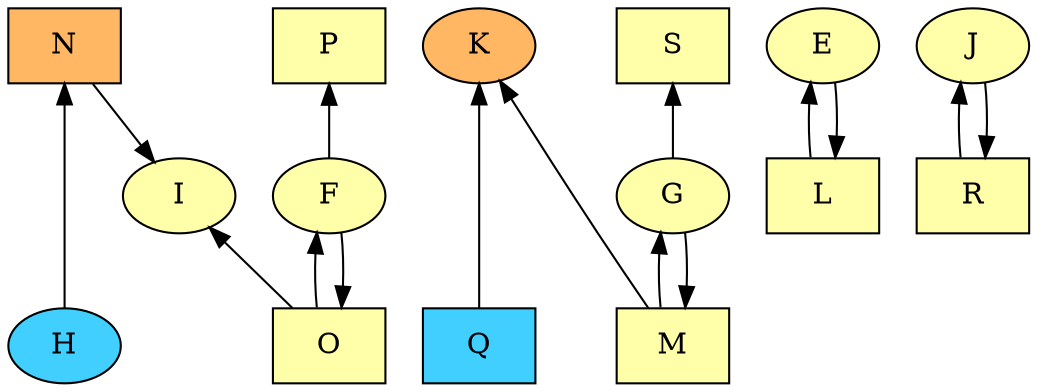 digraph {
    // Node defaults can be set here if needed
    "H" [style="filled" fillcolor="#40cfff"]
    "Q" [style="filled" fillcolor="#40cfff" shape=box]
    "K" [style="filled" fillcolor="#ffb763"]
    "N" [style="filled" fillcolor="#ffb763" shape=box]
    "E" [style="filled" fillcolor="#FFFFAA"]
    "L" [style="filled" fillcolor="#FFFFAA" shape=box]
    "P" [style="filled" fillcolor="#FFFFAA" shape=box]
    "G" [style="filled" fillcolor="#FFFFAA"]
    "M" [style="filled" fillcolor="#FFFFAA" shape=box]
    "S" [style="filled" fillcolor="#FFFFAA" shape=box]
    "O" [style="filled" fillcolor="#FFFFAA" shape=box]
    "F" [style="filled" fillcolor="#FFFFAA"]
    "I" [style="filled" fillcolor="#FFFFAA"]
    "J" [style="filled" fillcolor="#FFFFAA"]
    "R" [style="filled" fillcolor="#FFFFAA" shape=box]
    edge[labeldistance=1.5 fontsize=12]
    "E" -> "L" [style="solid" dir="back"]
    "L" -> "E" [style="solid" dir="back"]
    "P" -> "F" [style="solid" dir="back"]
    "G" -> "M" [style="solid" dir="back"]
    "M" -> "G" [style="solid" dir="back"]
    "S" -> "G" [style="solid" dir="back"]
    "N" -> "H" [style="solid" dir="back"]
    "O" -> "F" [style="solid" dir="back"]
    "F" -> "O" [style="solid" dir="back"]
    "I" -> "N" [style="solid" dir="back" constraint=false]
    "I" -> "O" [style="solid" dir="back"]
    "J" -> "R" [style="solid" dir="back"]
    "R" -> "J" [style="solid" dir="back"]
    "K" -> "M" [style="solid" dir="back" constraint=false]
    "K" -> "Q" [style="solid" dir="back"]
    {rank = max H Q}
    {rank = min K N}
}

